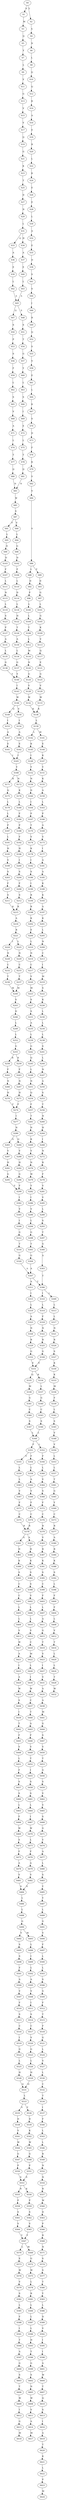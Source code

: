 strict digraph  {
	S0 -> S1 [ label = V ];
	S0 -> S2 [ label = T ];
	S1 -> S3 [ label = M ];
	S2 -> S4 [ label = A ];
	S3 -> S5 [ label = Q ];
	S4 -> S6 [ label = N ];
	S5 -> S7 [ label = Y ];
	S6 -> S8 [ label = L ];
	S7 -> S9 [ label = L ];
	S8 -> S10 [ label = Q ];
	S9 -> S11 [ label = V ];
	S10 -> S12 [ label = Q ];
	S11 -> S13 [ label = G ];
	S12 -> S14 [ label = K ];
	S13 -> S15 [ label = V ];
	S14 -> S16 [ label = A ];
	S15 -> S17 [ label = V ];
	S16 -> S18 [ label = E ];
	S17 -> S19 [ label = Q ];
	S18 -> S20 [ label = R ];
	S19 -> S21 [ label = G ];
	S20 -> S22 [ label = L ];
	S21 -> S23 [ label = K ];
	S22 -> S24 [ label = K ];
	S23 -> S25 [ label = T ];
	S24 -> S26 [ label = E ];
	S25 -> S27 [ label = D ];
	S26 -> S28 [ label = E ];
	S27 -> S29 [ label = N ];
	S28 -> S30 [ label = L ];
	S29 -> S31 [ label = L ];
	S30 -> S32 [ label = A ];
	S31 -> S33 [ label = Q ];
	S31 -> S34 [ label = H ];
	S32 -> S35 [ label = E ];
	S33 -> S36 [ label = A ];
	S34 -> S37 [ label = A ];
	S35 -> S38 [ label = D ];
	S36 -> S39 [ label = E ];
	S37 -> S40 [ label = E ];
	S38 -> S41 [ label = S ];
	S39 -> S42 [ label = L ];
	S40 -> S43 [ label = L ];
	S41 -> S44 [ label = S ];
	S42 -> S45 [ label = A ];
	S43 -> S45 [ label = A ];
	S44 -> S46 [ label = I ];
	S45 -> S47 [ label = Q ];
	S45 -> S48 [ label = S ];
	S46 -> S49 [ label = R ];
	S47 -> S50 [ label = S ];
	S48 -> S51 [ label = S ];
	S49 -> S52 [ label = Q ];
	S50 -> S53 [ label = P ];
	S51 -> S54 [ label = T ];
	S52 -> S55 [ label = S ];
	S53 -> S56 [ label = S ];
	S54 -> S57 [ label = G ];
	S55 -> S58 [ label = V ];
	S56 -> S59 [ label = F ];
	S57 -> S60 [ label = Y ];
	S58 -> S61 [ label = E ];
	S59 -> S62 [ label = L ];
	S60 -> S63 [ label = L ];
	S61 -> S64 [ label = L ];
	S62 -> S65 [ label = S ];
	S63 -> S66 [ label = S ];
	S64 -> S67 [ label = K ];
	S65 -> S68 [ label = V ];
	S66 -> S69 [ label = I ];
	S67 -> S70 [ label = S ];
	S68 -> S71 [ label = A ];
	S69 -> S72 [ label = E ];
	S70 -> S73 [ label = D ];
	S71 -> S74 [ label = L ];
	S72 -> S75 [ label = L ];
	S73 -> S76 [ label = F ];
	S74 -> S77 [ label = T ];
	S75 -> S78 [ label = T ];
	S76 -> S79 [ label = K ];
	S77 -> S80 [ label = Q ];
	S78 -> S81 [ label = Q ];
	S79 -> S82 [ label = V ];
	S80 -> S83 [ label = N ];
	S81 -> S83 [ label = N ];
	S82 -> S84 [ label = V ];
	S83 -> S85 [ label = W ];
	S84 -> S86 [ label = V ];
	S85 -> S87 [ label = S ];
	S86 -> S88 [ label = L ];
	S86 -> S89 [ label = F ];
	S87 -> S90 [ label = V ];
	S87 -> S91 [ label = F ];
	S88 -> S92 [ label = D ];
	S89 -> S93 [ label = D ];
	S90 -> S94 [ label = L ];
	S91 -> S95 [ label = L ];
	S92 -> S96 [ label = P ];
	S93 -> S97 [ label = G ];
	S94 -> S98 [ label = G ];
	S95 -> S99 [ label = D ];
	S96 -> S100 [ label = L ];
	S97 -> S101 [ label = L ];
	S98 -> S102 [ label = D ];
	S99 -> S103 [ label = D ];
	S100 -> S104 [ label = L ];
	S101 -> S105 [ label = G ];
	S102 -> S106 [ label = F ];
	S103 -> S107 [ label = F ];
	S104 -> S108 [ label = T ];
	S105 -> S109 [ label = K ];
	S106 -> S110 [ label = L ];
	S107 -> S111 [ label = L ];
	S108 -> S112 [ label = L ];
	S109 -> S113 [ label = V ];
	S110 -> S114 [ label = D ];
	S111 -> S115 [ label = N ];
	S112 -> S116 [ label = M ];
	S113 -> S117 [ label = Q ];
	S114 -> S118 [ label = L ];
	S115 -> S119 [ label = L ];
	S116 -> S120 [ label = N ];
	S117 -> S121 [ label = E ];
	S118 -> S122 [ label = H ];
	S119 -> S123 [ label = S ];
	S120 -> S124 [ label = G ];
	S121 -> S125 [ label = G ];
	S122 -> S126 [ label = T ];
	S123 -> S127 [ label = P ];
	S124 -> S128 [ label = V ];
	S125 -> S129 [ label = V ];
	S126 -> S130 [ label = A ];
	S127 -> S131 [ label = A ];
	S128 -> S132 [ label = W ];
	S129 -> S133 [ label = W ];
	S130 -> S134 [ label = L ];
	S131 -> S135 [ label = L ];
	S132 -> S136 [ label = K ];
	S133 -> S136 [ label = K ];
	S134 -> S137 [ label = G ];
	S135 -> S138 [ label = G ];
	S136 -> S139 [ label = L ];
	S137 -> S140 [ label = Y ];
	S138 -> S140 [ label = Y ];
	S139 -> S141 [ label = M ];
	S139 -> S142 [ label = L ];
	S140 -> S143 [ label = I ];
	S141 -> S144 [ label = E ];
	S142 -> S145 [ label = K ];
	S143 -> S146 [ label = W ];
	S144 -> S147 [ label = K ];
	S145 -> S148 [ label = I ];
	S146 -> S149 [ label = Q ];
	S146 -> S150 [ label = E ];
	S147 -> S151 [ label = Y ];
	S148 -> S152 [ label = Y ];
	S149 -> S153 [ label = I ];
	S150 -> S154 [ label = I ];
	S151 -> S155 [ label = K ];
	S152 -> S156 [ label = N ];
	S153 -> S157 [ label = A ];
	S154 -> S158 [ label = A ];
	S155 -> S159 [ label = A ];
	S156 -> S160 [ label = D ];
	S157 -> S161 [ label = E ];
	S158 -> S162 [ label = E ];
	S159 -> S163 [ label = L ];
	S160 -> S164 [ label = I ];
	S161 -> S165 [ label = I ];
	S162 -> S165 [ label = I ];
	S163 -> S166 [ label = P ];
	S164 -> S167 [ label = P ];
	S165 -> S168 [ label = Y ];
	S166 -> S169 [ label = A ];
	S167 -> S170 [ label = T ];
	S168 -> S171 [ label = R ];
	S168 -> S172 [ label = N ];
	S169 -> S173 [ label = V ];
	S170 -> S174 [ label = V ];
	S171 -> S175 [ label = Q ];
	S172 -> S176 [ label = K ];
	S173 -> S177 [ label = I ];
	S174 -> S178 [ label = K ];
	S175 -> S179 [ label = L ];
	S176 -> S180 [ label = L ];
	S177 -> S181 [ label = A ];
	S178 -> S182 [ label = I ];
	S179 -> S183 [ label = L ];
	S180 -> S184 [ label = F ];
	S181 -> S185 [ label = A ];
	S182 -> S186 [ label = S ];
	S183 -> S187 [ label = P ];
	S184 -> S188 [ label = P ];
	S185 -> S189 [ label = K ];
	S186 -> S190 [ label = I ];
	S187 -> S191 [ label = L ];
	S188 -> S192 [ label = F ];
	S189 -> S193 [ label = K ];
	S190 -> S194 [ label = R ];
	S191 -> S195 [ label = H ];
	S192 -> S196 [ label = H ];
	S193 -> S197 [ label = A ];
	S194 -> S198 [ label = R ];
	S195 -> S199 [ label = V ];
	S196 -> S200 [ label = I ];
	S197 -> S201 [ label = K ];
	S198 -> S202 [ label = K ];
	S199 -> S203 [ label = S ];
	S200 -> S204 [ label = S ];
	S201 -> S205 [ label = L ];
	S202 -> S206 [ label = E ];
	S203 -> S207 [ label = F ];
	S204 -> S208 [ label = F ];
	S205 -> S209 [ label = N ];
	S206 -> S210 [ label = L ];
	S207 -> S211 [ label = S ];
	S208 -> S212 [ label = S ];
	S209 -> S213 [ label = C ];
	S210 -> S214 [ label = N ];
	S211 -> S215 [ label = K ];
	S212 -> S215 [ label = K ];
	S213 -> S216 [ label = I ];
	S214 -> S217 [ label = C ];
	S215 -> S218 [ label = A ];
	S216 -> S219 [ label = M ];
	S217 -> S220 [ label = V ];
	S218 -> S221 [ label = R ];
	S219 -> S222 [ label = S ];
	S220 -> S223 [ label = M ];
	S221 -> S224 [ label = I ];
	S221 -> S225 [ label = L ];
	S222 -> S226 [ label = K ];
	S223 -> S227 [ label = S ];
	S224 -> S228 [ label = N ];
	S225 -> S229 [ label = N ];
	S226 -> S230 [ label = L ];
	S227 -> S231 [ label = S ];
	S228 -> S232 [ label = C ];
	S229 -> S233 [ label = C ];
	S230 -> S234 [ label = L ];
	S231 -> S235 [ label = A ];
	S232 -> S236 [ label = T ];
	S233 -> S237 [ label = T ];
	S234 -> S238 [ label = L ];
	S235 -> S239 [ label = L ];
	S236 -> S240 [ label = M ];
	S237 -> S240 [ label = M ];
	S238 -> S241 [ label = S ];
	S239 -> S242 [ label = G ];
	S240 -> S243 [ label = S ];
	S241 -> S244 [ label = L ];
	S242 -> S245 [ label = Q ];
	S243 -> S246 [ label = D ];
	S244 -> S247 [ label = N ];
	S245 -> S248 [ label = L ];
	S246 -> S249 [ label = L ];
	S247 -> S250 [ label = A ];
	S248 -> S251 [ label = N ];
	S249 -> S252 [ label = L ];
	S250 -> S253 [ label = S ];
	S251 -> S254 [ label = Q ];
	S252 -> S255 [ label = G ];
	S253 -> S256 [ label = T ];
	S254 -> S257 [ label = F ];
	S255 -> S258 [ label = R ];
	S255 -> S259 [ label = K ];
	S256 -> S260 [ label = N ];
	S257 -> S261 [ label = T ];
	S258 -> S262 [ label = F ];
	S259 -> S263 [ label = F ];
	S260 -> S264 [ label = H ];
	S261 -> S265 [ label = N ];
	S262 -> S266 [ label = N ];
	S263 -> S267 [ label = N ];
	S264 -> S268 [ label = I ];
	S265 -> S269 [ label = K ];
	S266 -> S270 [ label = H ];
	S267 -> S271 [ label = H ];
	S268 -> S272 [ label = N ];
	S269 -> S273 [ label = V ];
	S270 -> S274 [ label = F ];
	S271 -> S274 [ label = F ];
	S272 -> S275 [ label = R ];
	S273 -> S276 [ label = N ];
	S274 -> S277 [ label = I ];
	S275 -> S278 [ label = F ];
	S276 -> S279 [ label = W ];
	S277 -> S280 [ label = N ];
	S278 -> S281 [ label = V ];
	S279 -> S282 [ label = Y ];
	S280 -> S283 [ label = G ];
	S280 -> S284 [ label = Q ];
	S281 -> S285 [ label = V ];
	S282 -> S286 [ label = I ];
	S283 -> S287 [ label = V ];
	S284 -> S288 [ label = V ];
	S285 -> S289 [ label = L ];
	S286 -> S290 [ label = V ];
	S287 -> S291 [ label = H ];
	S288 -> S292 [ label = H ];
	S289 -> S293 [ label = S ];
	S290 -> S294 [ label = L ];
	S291 -> S295 [ label = G ];
	S292 -> S296 [ label = G ];
	S293 -> S297 [ label = T ];
	S294 -> S298 [ label = G ];
	S295 -> S299 [ label = F ];
	S296 -> S299 [ label = F ];
	S297 -> S300 [ label = G ];
	S298 -> S301 [ label = T ];
	S299 -> S302 [ label = I ];
	S300 -> S303 [ label = A ];
	S301 -> S304 [ label = G ];
	S302 -> S305 [ label = V ];
	S303 -> S306 [ label = T ];
	S304 -> S307 [ label = A ];
	S305 -> S308 [ label = I ];
	S306 -> S309 [ label = L ];
	S306 -> S310 [ label = I ];
	S307 -> S311 [ label = A ];
	S307 -> S306 [ label = T ];
	S308 -> S312 [ label = G ];
	S309 -> S313 [ label = L ];
	S310 -> S314 [ label = L ];
	S311 -> S315 [ label = I ];
	S312 -> S316 [ label = T ];
	S313 -> S317 [ label = L ];
	S314 -> S318 [ label = F ];
	S315 -> S319 [ label = L ];
	S316 -> S320 [ label = G ];
	S317 -> S321 [ label = N ];
	S318 -> S322 [ label = N ];
	S319 -> S323 [ label = A ];
	S320 -> S307 [ label = A ];
	S321 -> S324 [ label = R ];
	S322 -> S325 [ label = R ];
	S323 -> S326 [ label = N ];
	S324 -> S327 [ label = S ];
	S325 -> S328 [ label = G ];
	S326 -> S329 [ label = R ];
	S327 -> S330 [ label = K ];
	S328 -> S331 [ label = E ];
	S329 -> S332 [ label = G ];
	S330 -> S333 [ label = K ];
	S331 -> S334 [ label = R ];
	S331 -> S335 [ label = Q ];
	S332 -> S331 [ label = E ];
	S333 -> S336 [ label = M ];
	S334 -> S337 [ label = L ];
	S335 -> S338 [ label = M ];
	S336 -> S339 [ label = F ];
	S337 -> S340 [ label = G ];
	S338 -> S341 [ label = G ];
	S339 -> S342 [ label = L ];
	S340 -> S343 [ label = C ];
	S341 -> S344 [ label = C ];
	S342 -> S345 [ label = S ];
	S343 -> S346 [ label = S ];
	S344 -> S347 [ label = S ];
	S345 -> S348 [ label = V ];
	S346 -> S349 [ label = L ];
	S347 -> S349 [ label = L ];
	S348 -> S350 [ label = V ];
	S349 -> S351 [ label = F ];
	S349 -> S352 [ label = L ];
	S350 -> S353 [ label = L ];
	S351 -> S354 [ label = F ];
	S351 -> S355 [ label = V ];
	S352 -> S356 [ label = F ];
	S353 -> S357 [ label = L ];
	S354 -> S358 [ label = L ];
	S355 -> S359 [ label = L ];
	S356 -> S360 [ label = L ];
	S357 -> S361 [ label = T ];
	S358 -> S362 [ label = A ];
	S359 -> S363 [ label = L ];
	S360 -> S364 [ label = V ];
	S361 -> S365 [ label = G ];
	S362 -> S366 [ label = V ];
	S363 -> S367 [ label = V ];
	S364 -> S368 [ label = S ];
	S365 -> S369 [ label = Y ];
	S366 -> S370 [ label = F ];
	S367 -> S371 [ label = F ];
	S368 -> S372 [ label = F ];
	S369 -> S373 [ label = C ];
	S370 -> S374 [ label = C ];
	S371 -> S375 [ label = C ];
	S372 -> S376 [ label = C ];
	S373 -> S377 [ label = R ];
	S374 -> S378 [ label = R ];
	S375 -> S378 [ label = R ];
	S376 -> S379 [ label = R ];
	S377 -> S380 [ label = A ];
	S378 -> S381 [ label = G ];
	S378 -> S382 [ label = A ];
	S379 -> S383 [ label = V ];
	S380 -> S384 [ label = R ];
	S381 -> S385 [ label = H ];
	S382 -> S386 [ label = H ];
	S383 -> S387 [ label = R ];
	S384 -> S388 [ label = K ];
	S385 -> S389 [ label = K ];
	S386 -> S390 [ label = K ];
	S387 -> S391 [ label = K ];
	S388 -> S392 [ label = S ];
	S389 -> S393 [ label = S ];
	S390 -> S394 [ label = S ];
	S391 -> S395 [ label = S ];
	S392 -> S396 [ label = L ];
	S393 -> S397 [ label = C ];
	S394 -> S398 [ label = S ];
	S395 -> S399 [ label = C ];
	S396 -> S400 [ label = F ];
	S397 -> S401 [ label = C ];
	S398 -> S402 [ label = V ];
	S399 -> S403 [ label = F ];
	S400 -> S404 [ label = F ];
	S401 -> S405 [ label = L ];
	S402 -> S406 [ label = L ];
	S403 -> S407 [ label = L ];
	S404 -> S408 [ label = L ];
	S405 -> S409 [ label = L ];
	S406 -> S410 [ label = L ];
	S407 -> S411 [ label = A ];
	S408 -> S412 [ label = V ];
	S409 -> S413 [ label = V ];
	S410 -> S414 [ label = V ];
	S411 -> S415 [ label = G ];
	S412 -> S416 [ label = T ];
	S413 -> S417 [ label = W ];
	S414 -> S418 [ label = C ];
	S415 -> S419 [ label = T ];
	S416 -> S420 [ label = L ];
	S417 -> S421 [ label = A ];
	S418 -> S422 [ label = M ];
	S419 -> S423 [ label = V ];
	S420 -> S424 [ label = L ];
	S421 -> S425 [ label = I ];
	S422 -> S426 [ label = L ];
	S423 -> S427 [ label = I ];
	S424 -> S428 [ label = T ];
	S425 -> S429 [ label = A ];
	S426 -> S430 [ label = I ];
	S427 -> S431 [ label = V ];
	S428 -> S432 [ label = W ];
	S429 -> S433 [ label = W ];
	S430 -> S434 [ label = W ];
	S431 -> S435 [ label = A ];
	S433 -> S436 [ label = S ];
	S434 -> S437 [ label = C ];
	S435 -> S438 [ label = A ];
	S436 -> S439 [ label = I ];
	S437 -> S440 [ label = T ];
	S438 -> S441 [ label = M ];
	S439 -> S442 [ label = T ];
	S440 -> S443 [ label = A ];
	S441 -> S444 [ label = G ];
	S442 -> S445 [ label = F ];
	S443 -> S446 [ label = F ];
	S444 -> S447 [ label = S ];
	S445 -> S448 [ label = V ];
	S446 -> S449 [ label = V ];
	S447 -> S450 [ label = V ];
	S448 -> S451 [ label = L ];
	S449 -> S452 [ label = T ];
	S450 -> S453 [ label = T ];
	S451 -> S454 [ label = F ];
	S452 -> S455 [ label = I ];
	S453 -> S456 [ label = G ];
	S454 -> S457 [ label = S ];
	S455 -> S458 [ label = S ];
	S456 -> S459 [ label = S ];
	S457 -> S460 [ label = S ];
	S458 -> S461 [ label = S ];
	S459 -> S462 [ label = V ];
	S460 -> S463 [ label = L ];
	S461 -> S464 [ label = L ];
	S462 -> S465 [ label = V ];
	S463 -> S466 [ label = F ];
	S464 -> S467 [ label = I ];
	S465 -> S468 [ label = S ];
	S466 -> S469 [ label = W ];
	S467 -> S470 [ label = W ];
	S468 -> S471 [ label = G ];
	S469 -> S472 [ label = S ];
	S470 -> S473 [ label = L ];
	S471 -> S474 [ label = Y ];
	S472 -> S475 [ label = F ];
	S473 -> S476 [ label = F ];
	S474 -> S477 [ label = A ];
	S475 -> S478 [ label = A ];
	S476 -> S479 [ label = A ];
	S477 -> S480 [ label = L ];
	S478 -> S481 [ label = V ];
	S479 -> S482 [ label = V ];
	S480 -> S483 [ label = S ];
	S481 -> S484 [ label = S ];
	S482 -> S484 [ label = S ];
	S483 -> S485 [ label = Y ];
	S484 -> S486 [ label = L ];
	S485 -> S487 [ label = Y ];
	S486 -> S488 [ label = L ];
	S487 -> S489 [ label = L ];
	S488 -> S490 [ label = G ];
	S489 -> S491 [ label = G ];
	S490 -> S492 [ label = V ];
	S490 -> S493 [ label = M ];
	S491 -> S494 [ label = V ];
	S492 -> S495 [ label = S ];
	S493 -> S496 [ label = L ];
	S494 -> S497 [ label = F ];
	S495 -> S498 [ label = S ];
	S496 -> S499 [ label = I ];
	S497 -> S500 [ label = L ];
	S498 -> S501 [ label = F ];
	S499 -> S502 [ label = L ];
	S500 -> S503 [ label = L ];
	S501 -> S504 [ label = A ];
	S502 -> S505 [ label = A ];
	S503 -> S506 [ label = S ];
	S504 -> S507 [ label = V ];
	S505 -> S508 [ label = V ];
	S506 -> S509 [ label = G ];
	S507 -> S510 [ label = F ];
	S508 -> S511 [ label = I ];
	S509 -> S512 [ label = F ];
	S510 -> S513 [ label = S ];
	S511 -> S514 [ label = S ];
	S512 -> S515 [ label = T ];
	S513 -> S516 [ label = C ];
	S514 -> S517 [ label = C ];
	S515 -> S518 [ label = F ];
	S516 -> S519 [ label = I ];
	S517 -> S520 [ label = V ];
	S518 -> S521 [ label = G ];
	S519 -> S522 [ label = G ];
	S520 -> S523 [ label = G ];
	S521 -> S524 [ label = L ];
	S522 -> S525 [ label = L ];
	S523 -> S526 [ label = L ];
	S524 -> S527 [ label = V ];
	S525 -> S528 [ label = H ];
	S526 -> S529 [ label = H ];
	S527 -> S530 [ label = L ];
	S528 -> S531 [ label = Q ];
	S529 -> S531 [ label = Q ];
	S530 -> S532 [ label = C ];
	S531 -> S533 [ label = L ];
	S532 -> S534 [ label = T ];
	S533 -> S535 [ label = V ];
	S533 -> S536 [ label = F ];
	S534 -> S537 [ label = I ];
	S535 -> S538 [ label = D ];
	S536 -> S539 [ label = D ];
	S537 -> S540 [ label = F ];
	S538 -> S541 [ label = V ];
	S539 -> S542 [ label = K ];
	S540 -> S543 [ label = L ];
	S541 -> S544 [ label = W ];
	S542 -> S545 [ label = W ];
	S543 -> S546 [ label = L ];
	S544 -> S547 [ label = G ];
	S545 -> S548 [ label = G ];
	S546 -> S549 [ label = R ];
	S547 -> S550 [ label = P ];
	S548 -> S551 [ label = P ];
	S549 -> S552 [ label = N ];
	S550 -> S553 [ label = S ];
	S551 -> S553 [ label = S ];
	S552 -> S554 [ label = N ];
	S553 -> S555 [ label = R ];
	S553 -> S556 [ label = K ];
	S554 -> S557 [ label = R ];
	S555 -> S558 [ label = P ];
	S556 -> S559 [ label = P ];
	S557 -> S560 [ label = W ];
	S558 -> S561 [ label = S ];
	S559 -> S562 [ label = S ];
	S560 -> S563 [ label = D ];
	S561 -> S564 [ label = V ];
	S562 -> S565 [ label = V ];
	S563 -> S566 [ label = P ];
	S564 -> S567 [ label = Y ];
	S565 -> S567 [ label = Y ];
	S566 -> S568 [ label = R ];
	S567 -> S569 [ label = M ];
	S567 -> S570 [ label = L ];
	S568 -> S571 [ label = N ];
	S569 -> S572 [ label = G ];
	S570 -> S573 [ label = E ];
	S571 -> S574 [ label = S ];
	S572 -> S575 [ label = W ];
	S573 -> S576 [ label = W ];
	S574 -> S577 [ label = S ];
	S575 -> S578 [ label = L ];
	S576 -> S579 [ label = V ];
	S577 -> S580 [ label = T ];
	S578 -> S581 [ label = R ];
	S579 -> S582 [ label = S ];
	S580 -> S583 [ label = Y ];
	S581 -> S584 [ label = L ];
	S582 -> S585 [ label = L ];
	S583 -> S586 [ label = L ];
	S584 -> S587 [ label = L ];
	S585 -> S588 [ label = F ];
	S586 -> S589 [ label = D ];
	S587 -> S590 [ label = L ];
	S588 -> S591 [ label = I ];
	S589 -> S592 [ label = V ];
	S590 -> S593 [ label = H ];
	S591 -> S594 [ label = T ];
	S592 -> S595 [ label = I ];
	S593 -> S596 [ label = T ];
	S594 -> S597 [ label = A ];
	S595 -> S598 [ label = I ];
	S596 -> S599 [ label = G ];
	S597 -> S600 [ label = G ];
	S598 -> S601 [ label = A ];
	S599 -> S602 [ label = S ];
	S600 -> S603 [ label = S ];
	S601 -> S604 [ label = W ];
	S602 -> S605 [ label = N ];
	S603 -> S606 [ label = T ];
	S604 -> S607 [ label = T ];
	S605 -> S608 [ label = W ];
	S606 -> S609 [ label = W ];
	S607 -> S610 [ label = Q ];
	S608 -> S611 [ label = V ];
	S609 -> S612 [ label = I ];
	S610 -> S613 [ label = S ];
	S611 -> S614 [ label = A ];
	S612 -> S615 [ label = G ];
	S613 -> S616 [ label = I ];
	S614 -> S617 [ label = M ];
	S615 -> S618 [ label = M ];
	S616 -> S619 [ label = A ];
	S619 -> S620 [ label = T ];
	S620 -> S621 [ label = K ];
	S621 -> S622 [ label = L ];
	S622 -> S623 [ label = P ];
	S623 -> S624 [ label = M ];
}

